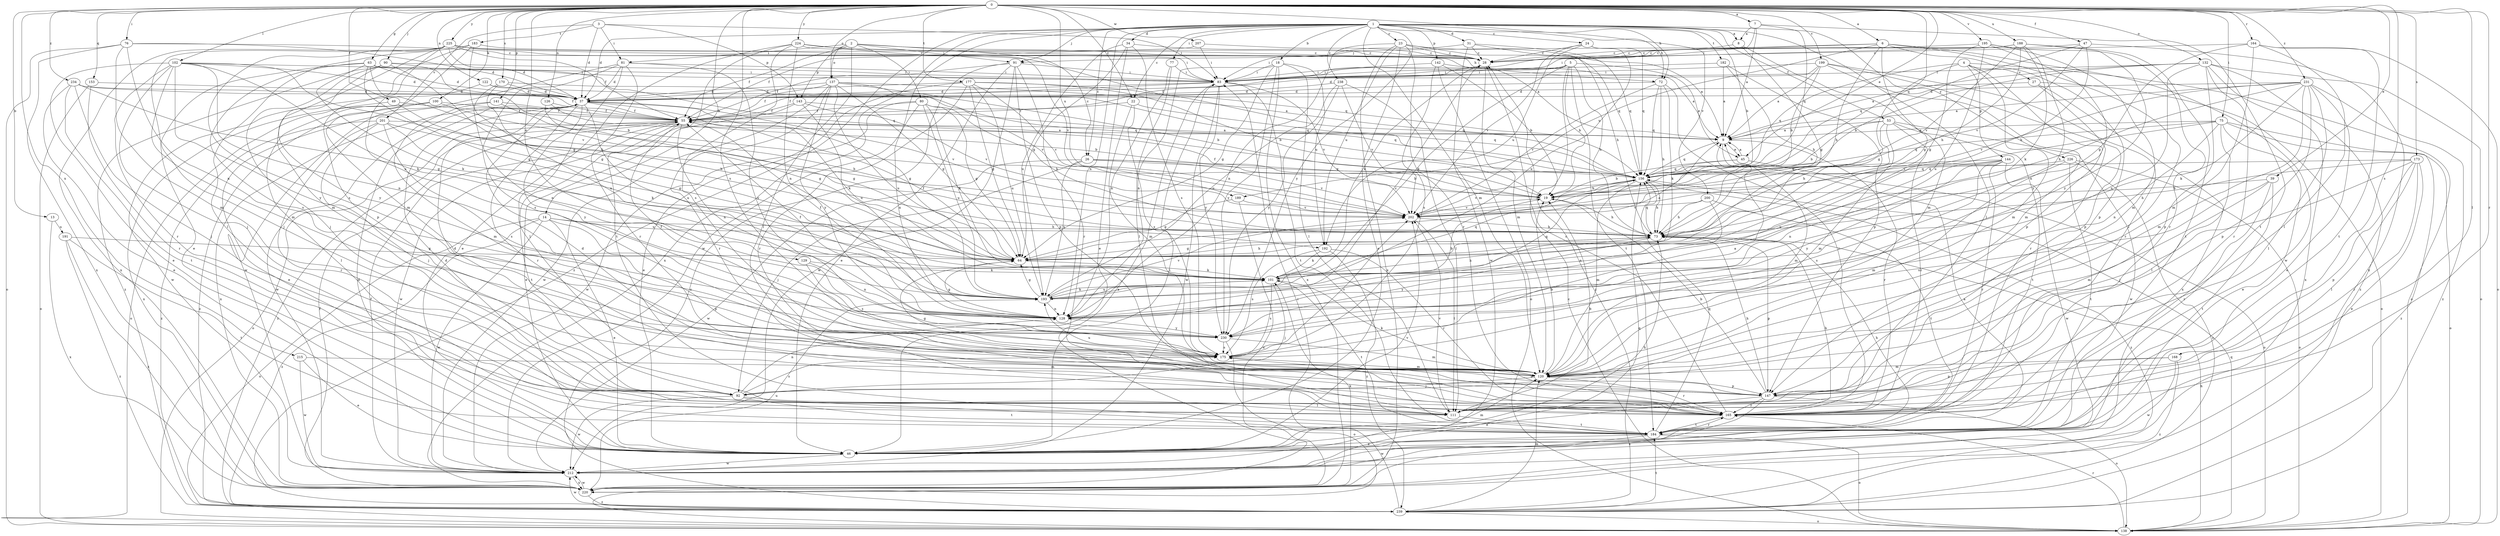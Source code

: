 strict digraph  {
0;
1;
2;
3;
4;
5;
6;
7;
8;
9;
13;
14;
18;
19;
22;
23;
24;
26;
27;
28;
31;
34;
37;
39;
45;
46;
47;
49;
53;
55;
63;
64;
72;
73;
75;
76;
77;
80;
81;
83;
90;
91;
92;
100;
101;
102;
111;
120;
122;
126;
128;
129;
132;
137;
138;
141;
142;
143;
144;
147;
153;
156;
164;
165;
168;
170;
173;
175;
177;
182;
183;
184;
188;
189;
191;
192;
193;
195;
199;
200;
201;
202;
207;
212;
215;
220;
224;
225;
226;
230;
231;
234;
238;
239;
0 -> 6  [label=a];
0 -> 7  [label=a];
0 -> 13  [label=b];
0 -> 14  [label=b];
0 -> 22  [label=c];
0 -> 39  [label=e];
0 -> 45  [label=e];
0 -> 47  [label=f];
0 -> 49  [label=f];
0 -> 63  [label=g];
0 -> 72  [label=h];
0 -> 75  [label=i];
0 -> 76  [label=i];
0 -> 90  [label=j];
0 -> 100  [label=k];
0 -> 102  [label=l];
0 -> 111  [label=l];
0 -> 122  [label=n];
0 -> 126  [label=n];
0 -> 129  [label=o];
0 -> 132  [label=o];
0 -> 137  [label=o];
0 -> 141  [label=p];
0 -> 153  [label=q];
0 -> 156  [label=q];
0 -> 164  [label=r];
0 -> 165  [label=r];
0 -> 168  [label=s];
0 -> 170  [label=s];
0 -> 173  [label=s];
0 -> 175  [label=s];
0 -> 177  [label=t];
0 -> 188  [label=u];
0 -> 189  [label=u];
0 -> 195  [label=v];
0 -> 199  [label=v];
0 -> 207  [label=w];
0 -> 215  [label=x];
0 -> 224  [label=y];
0 -> 225  [label=y];
0 -> 231  [label=z];
0 -> 234  [label=z];
1 -> 8  [label=a];
1 -> 18  [label=b];
1 -> 19  [label=b];
1 -> 22  [label=c];
1 -> 23  [label=c];
1 -> 24  [label=c];
1 -> 26  [label=c];
1 -> 31  [label=d];
1 -> 34  [label=d];
1 -> 37  [label=d];
1 -> 53  [label=f];
1 -> 72  [label=h];
1 -> 77  [label=i];
1 -> 91  [label=j];
1 -> 111  [label=l];
1 -> 120  [label=m];
1 -> 128  [label=n];
1 -> 142  [label=p];
1 -> 182  [label=t];
1 -> 200  [label=v];
1 -> 212  [label=w];
1 -> 220  [label=x];
1 -> 226  [label=y];
1 -> 230  [label=y];
1 -> 238  [label=z];
1 -> 239  [label=z];
2 -> 26  [label=c];
2 -> 55  [label=f];
2 -> 72  [label=h];
2 -> 80  [label=i];
2 -> 81  [label=i];
2 -> 91  [label=j];
2 -> 111  [label=l];
2 -> 137  [label=o];
2 -> 143  [label=p];
3 -> 37  [label=d];
3 -> 81  [label=i];
3 -> 83  [label=i];
3 -> 143  [label=p];
3 -> 183  [label=t];
3 -> 201  [label=v];
4 -> 27  [label=c];
4 -> 64  [label=g];
4 -> 120  [label=m];
4 -> 138  [label=o];
4 -> 144  [label=p];
4 -> 147  [label=p];
4 -> 156  [label=q];
5 -> 19  [label=b];
5 -> 45  [label=e];
5 -> 55  [label=f];
5 -> 73  [label=h];
5 -> 83  [label=i];
5 -> 101  [label=k];
5 -> 184  [label=t];
5 -> 239  [label=z];
6 -> 28  [label=c];
6 -> 64  [label=g];
6 -> 73  [label=h];
6 -> 91  [label=j];
6 -> 111  [label=l];
6 -> 147  [label=p];
6 -> 189  [label=u];
6 -> 212  [label=w];
7 -> 8  [label=a];
7 -> 9  [label=a];
7 -> 83  [label=i];
7 -> 156  [label=q];
7 -> 184  [label=t];
8 -> 28  [label=c];
8 -> 64  [label=g];
8 -> 120  [label=m];
9 -> 45  [label=e];
9 -> 120  [label=m];
9 -> 156  [label=q];
9 -> 165  [label=r];
13 -> 191  [label=u];
13 -> 220  [label=x];
14 -> 46  [label=e];
14 -> 73  [label=h];
14 -> 138  [label=o];
14 -> 147  [label=p];
14 -> 192  [label=u];
14 -> 212  [label=w];
14 -> 239  [label=z];
18 -> 64  [label=g];
18 -> 83  [label=i];
18 -> 111  [label=l];
18 -> 128  [label=n];
18 -> 192  [label=u];
18 -> 220  [label=x];
18 -> 230  [label=y];
19 -> 55  [label=f];
19 -> 73  [label=h];
19 -> 202  [label=v];
22 -> 55  [label=f];
22 -> 120  [label=m];
22 -> 156  [label=q];
22 -> 175  [label=s];
23 -> 9  [label=a];
23 -> 28  [label=c];
23 -> 46  [label=e];
23 -> 128  [label=n];
23 -> 156  [label=q];
23 -> 165  [label=r];
23 -> 192  [label=u];
23 -> 220  [label=x];
24 -> 28  [label=c];
24 -> 156  [label=q];
24 -> 192  [label=u];
24 -> 193  [label=u];
24 -> 202  [label=v];
26 -> 19  [label=b];
26 -> 92  [label=j];
26 -> 156  [label=q];
26 -> 193  [label=u];
26 -> 202  [label=v];
26 -> 212  [label=w];
27 -> 37  [label=d];
27 -> 138  [label=o];
27 -> 165  [label=r];
27 -> 220  [label=x];
28 -> 83  [label=i];
28 -> 101  [label=k];
28 -> 120  [label=m];
31 -> 28  [label=c];
31 -> 73  [label=h];
31 -> 83  [label=i];
31 -> 156  [label=q];
31 -> 212  [label=w];
34 -> 28  [label=c];
34 -> 46  [label=e];
34 -> 64  [label=g];
34 -> 175  [label=s];
34 -> 193  [label=u];
37 -> 55  [label=f];
37 -> 64  [label=g];
37 -> 101  [label=k];
37 -> 165  [label=r];
37 -> 193  [label=u];
37 -> 202  [label=v];
37 -> 212  [label=w];
37 -> 220  [label=x];
37 -> 230  [label=y];
39 -> 19  [label=b];
39 -> 120  [label=m];
39 -> 165  [label=r];
39 -> 175  [label=s];
39 -> 184  [label=t];
45 -> 9  [label=a];
45 -> 19  [label=b];
45 -> 138  [label=o];
45 -> 156  [label=q];
46 -> 9  [label=a];
46 -> 37  [label=d];
46 -> 73  [label=h];
46 -> 83  [label=i];
46 -> 120  [label=m];
46 -> 202  [label=v];
46 -> 212  [label=w];
47 -> 28  [label=c];
47 -> 73  [label=h];
47 -> 156  [label=q];
47 -> 202  [label=v];
47 -> 220  [label=x];
49 -> 55  [label=f];
49 -> 73  [label=h];
49 -> 220  [label=x];
53 -> 9  [label=a];
53 -> 19  [label=b];
53 -> 73  [label=h];
53 -> 120  [label=m];
53 -> 165  [label=r];
53 -> 184  [label=t];
53 -> 212  [label=w];
55 -> 9  [label=a];
55 -> 128  [label=n];
55 -> 138  [label=o];
55 -> 184  [label=t];
55 -> 212  [label=w];
55 -> 239  [label=z];
63 -> 37  [label=d];
63 -> 64  [label=g];
63 -> 83  [label=i];
63 -> 92  [label=j];
63 -> 101  [label=k];
63 -> 156  [label=q];
63 -> 175  [label=s];
63 -> 202  [label=v];
64 -> 9  [label=a];
64 -> 55  [label=f];
64 -> 73  [label=h];
64 -> 101  [label=k];
72 -> 37  [label=d];
72 -> 73  [label=h];
72 -> 101  [label=k];
72 -> 156  [label=q];
72 -> 165  [label=r];
72 -> 202  [label=v];
73 -> 64  [label=g];
73 -> 147  [label=p];
73 -> 156  [label=q];
73 -> 230  [label=y];
75 -> 9  [label=a];
75 -> 46  [label=e];
75 -> 111  [label=l];
75 -> 128  [label=n];
75 -> 138  [label=o];
75 -> 156  [label=q];
75 -> 202  [label=v];
75 -> 239  [label=z];
76 -> 28  [label=c];
76 -> 37  [label=d];
76 -> 120  [label=m];
76 -> 128  [label=n];
76 -> 138  [label=o];
76 -> 220  [label=x];
77 -> 83  [label=i];
77 -> 111  [label=l];
77 -> 128  [label=n];
80 -> 55  [label=f];
80 -> 64  [label=g];
80 -> 73  [label=h];
80 -> 101  [label=k];
80 -> 128  [label=n];
80 -> 193  [label=u];
80 -> 212  [label=w];
81 -> 37  [label=d];
81 -> 83  [label=i];
81 -> 111  [label=l];
81 -> 165  [label=r];
81 -> 175  [label=s];
81 -> 212  [label=w];
81 -> 230  [label=y];
83 -> 37  [label=d];
83 -> 55  [label=f];
83 -> 184  [label=t];
83 -> 202  [label=v];
83 -> 212  [label=w];
83 -> 220  [label=x];
83 -> 230  [label=y];
90 -> 19  [label=b];
90 -> 64  [label=g];
90 -> 83  [label=i];
90 -> 92  [label=j];
90 -> 230  [label=y];
90 -> 239  [label=z];
91 -> 46  [label=e];
91 -> 55  [label=f];
91 -> 83  [label=i];
91 -> 147  [label=p];
91 -> 165  [label=r];
91 -> 212  [label=w];
91 -> 239  [label=z];
92 -> 37  [label=d];
92 -> 111  [label=l];
92 -> 128  [label=n];
92 -> 175  [label=s];
92 -> 184  [label=t];
92 -> 212  [label=w];
100 -> 55  [label=f];
100 -> 64  [label=g];
100 -> 111  [label=l];
100 -> 138  [label=o];
100 -> 239  [label=z];
101 -> 73  [label=h];
101 -> 92  [label=j];
101 -> 156  [label=q];
101 -> 175  [label=s];
101 -> 184  [label=t];
101 -> 193  [label=u];
102 -> 37  [label=d];
102 -> 46  [label=e];
102 -> 73  [label=h];
102 -> 83  [label=i];
102 -> 92  [label=j];
102 -> 101  [label=k];
102 -> 120  [label=m];
102 -> 128  [label=n];
102 -> 165  [label=r];
102 -> 230  [label=y];
111 -> 19  [label=b];
111 -> 37  [label=d];
111 -> 184  [label=t];
111 -> 202  [label=v];
120 -> 19  [label=b];
120 -> 64  [label=g];
120 -> 92  [label=j];
120 -> 101  [label=k];
120 -> 147  [label=p];
120 -> 165  [label=r];
120 -> 193  [label=u];
122 -> 37  [label=d];
122 -> 156  [label=q];
122 -> 212  [label=w];
126 -> 19  [label=b];
126 -> 55  [label=f];
126 -> 64  [label=g];
128 -> 28  [label=c];
128 -> 55  [label=f];
128 -> 64  [label=g];
128 -> 230  [label=y];
129 -> 101  [label=k];
129 -> 128  [label=n];
129 -> 175  [label=s];
132 -> 9  [label=a];
132 -> 19  [label=b];
132 -> 83  [label=i];
132 -> 128  [label=n];
132 -> 138  [label=o];
132 -> 147  [label=p];
132 -> 165  [label=r];
132 -> 220  [label=x];
132 -> 239  [label=z];
137 -> 9  [label=a];
137 -> 19  [label=b];
137 -> 37  [label=d];
137 -> 55  [label=f];
137 -> 64  [label=g];
137 -> 165  [label=r];
137 -> 193  [label=u];
137 -> 202  [label=v];
137 -> 212  [label=w];
137 -> 230  [label=y];
138 -> 28  [label=c];
138 -> 73  [label=h];
138 -> 156  [label=q];
138 -> 165  [label=r];
141 -> 46  [label=e];
141 -> 55  [label=f];
141 -> 73  [label=h];
141 -> 120  [label=m];
142 -> 9  [label=a];
142 -> 19  [label=b];
142 -> 83  [label=i];
142 -> 138  [label=o];
142 -> 175  [label=s];
143 -> 46  [label=e];
143 -> 55  [label=f];
143 -> 156  [label=q];
143 -> 193  [label=u];
143 -> 202  [label=v];
144 -> 128  [label=n];
144 -> 156  [label=q];
144 -> 165  [label=r];
144 -> 175  [label=s];
144 -> 193  [label=u];
144 -> 212  [label=w];
144 -> 230  [label=y];
147 -> 19  [label=b];
147 -> 37  [label=d];
147 -> 46  [label=e];
147 -> 73  [label=h];
147 -> 138  [label=o];
147 -> 165  [label=r];
147 -> 175  [label=s];
147 -> 220  [label=x];
153 -> 37  [label=d];
153 -> 138  [label=o];
153 -> 165  [label=r];
156 -> 19  [label=b];
156 -> 73  [label=h];
156 -> 120  [label=m];
156 -> 202  [label=v];
156 -> 239  [label=z];
164 -> 28  [label=c];
164 -> 64  [label=g];
164 -> 111  [label=l];
164 -> 120  [label=m];
164 -> 138  [label=o];
164 -> 184  [label=t];
165 -> 28  [label=c];
165 -> 73  [label=h];
165 -> 184  [label=t];
168 -> 120  [label=m];
168 -> 147  [label=p];
168 -> 212  [label=w];
168 -> 239  [label=z];
170 -> 37  [label=d];
170 -> 128  [label=n];
170 -> 156  [label=q];
170 -> 193  [label=u];
173 -> 46  [label=e];
173 -> 73  [label=h];
173 -> 92  [label=j];
173 -> 111  [label=l];
173 -> 147  [label=p];
173 -> 156  [label=q];
173 -> 165  [label=r];
175 -> 9  [label=a];
175 -> 120  [label=m];
175 -> 202  [label=v];
177 -> 19  [label=b];
177 -> 37  [label=d];
177 -> 46  [label=e];
177 -> 64  [label=g];
177 -> 156  [label=q];
177 -> 165  [label=r];
177 -> 193  [label=u];
177 -> 202  [label=v];
182 -> 9  [label=a];
182 -> 73  [label=h];
182 -> 83  [label=i];
182 -> 147  [label=p];
183 -> 28  [label=c];
183 -> 64  [label=g];
183 -> 111  [label=l];
183 -> 120  [label=m];
183 -> 147  [label=p];
184 -> 46  [label=e];
184 -> 73  [label=h];
184 -> 138  [label=o];
184 -> 156  [label=q];
184 -> 165  [label=r];
184 -> 212  [label=w];
188 -> 28  [label=c];
188 -> 73  [label=h];
188 -> 83  [label=i];
188 -> 101  [label=k];
188 -> 128  [label=n];
188 -> 184  [label=t];
188 -> 202  [label=v];
188 -> 230  [label=y];
189 -> 64  [label=g];
189 -> 202  [label=v];
189 -> 220  [label=x];
191 -> 64  [label=g];
191 -> 184  [label=t];
191 -> 220  [label=x];
191 -> 239  [label=z];
192 -> 101  [label=k];
192 -> 165  [label=r];
192 -> 175  [label=s];
192 -> 239  [label=z];
193 -> 19  [label=b];
193 -> 55  [label=f];
193 -> 64  [label=g];
193 -> 101  [label=k];
193 -> 128  [label=n];
193 -> 156  [label=q];
193 -> 202  [label=v];
195 -> 28  [label=c];
195 -> 64  [label=g];
195 -> 120  [label=m];
195 -> 165  [label=r];
195 -> 193  [label=u];
195 -> 230  [label=y];
199 -> 9  [label=a];
199 -> 19  [label=b];
199 -> 37  [label=d];
199 -> 83  [label=i];
199 -> 120  [label=m];
199 -> 147  [label=p];
199 -> 165  [label=r];
200 -> 73  [label=h];
200 -> 128  [label=n];
200 -> 184  [label=t];
200 -> 202  [label=v];
201 -> 9  [label=a];
201 -> 64  [label=g];
201 -> 92  [label=j];
201 -> 101  [label=k];
201 -> 165  [label=r];
201 -> 175  [label=s];
201 -> 239  [label=z];
202 -> 73  [label=h];
202 -> 111  [label=l];
207 -> 28  [label=c];
207 -> 55  [label=f];
207 -> 83  [label=i];
212 -> 55  [label=f];
212 -> 156  [label=q];
212 -> 220  [label=x];
215 -> 46  [label=e];
215 -> 120  [label=m];
215 -> 212  [label=w];
220 -> 55  [label=f];
220 -> 101  [label=k];
220 -> 193  [label=u];
220 -> 212  [label=w];
220 -> 239  [label=z];
224 -> 9  [label=a];
224 -> 28  [label=c];
224 -> 46  [label=e];
224 -> 128  [label=n];
224 -> 175  [label=s];
224 -> 184  [label=t];
224 -> 202  [label=v];
225 -> 28  [label=c];
225 -> 37  [label=d];
225 -> 46  [label=e];
225 -> 55  [label=f];
225 -> 83  [label=i];
225 -> 120  [label=m];
225 -> 156  [label=q];
225 -> 175  [label=s];
225 -> 193  [label=u];
225 -> 220  [label=x];
226 -> 120  [label=m];
226 -> 138  [label=o];
226 -> 156  [label=q];
226 -> 184  [label=t];
226 -> 239  [label=z];
230 -> 55  [label=f];
230 -> 120  [label=m];
230 -> 138  [label=o];
230 -> 175  [label=s];
231 -> 9  [label=a];
231 -> 37  [label=d];
231 -> 46  [label=e];
231 -> 73  [label=h];
231 -> 101  [label=k];
231 -> 111  [label=l];
231 -> 120  [label=m];
231 -> 147  [label=p];
231 -> 202  [label=v];
231 -> 239  [label=z];
234 -> 37  [label=d];
234 -> 46  [label=e];
234 -> 55  [label=f];
234 -> 64  [label=g];
234 -> 92  [label=j];
234 -> 184  [label=t];
238 -> 37  [label=d];
238 -> 111  [label=l];
238 -> 193  [label=u];
238 -> 202  [label=v];
238 -> 230  [label=y];
239 -> 83  [label=i];
239 -> 120  [label=m];
239 -> 138  [label=o];
239 -> 184  [label=t];
239 -> 212  [label=w];
}
